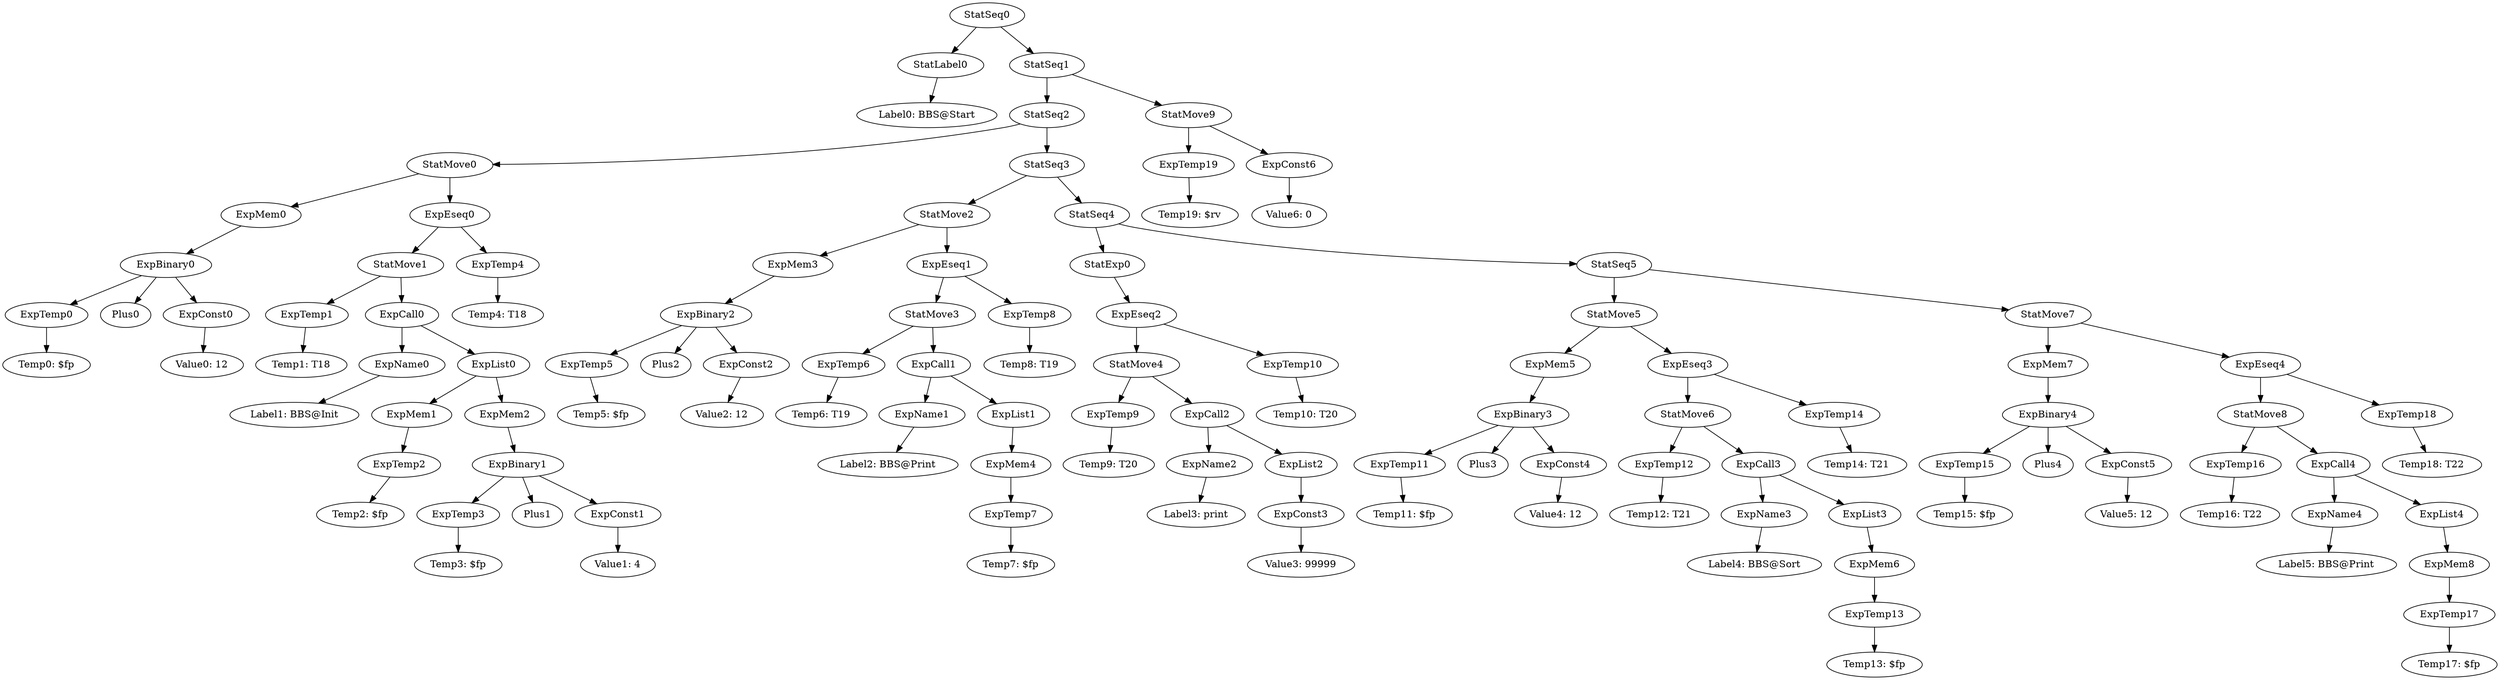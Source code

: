 digraph {
	ordering = out;
	StatMove9 -> ExpTemp19;
	StatMove9 -> ExpConst6;
	StatSeq1 -> StatSeq2;
	StatSeq1 -> StatMove9;
	ExpMem8 -> ExpTemp17;
	ExpTemp17 -> "Temp17: $fp";
	ExpCall4 -> ExpName4;
	ExpCall4 -> ExpList4;
	ExpTemp16 -> "Temp16: T22";
	StatMove7 -> ExpMem7;
	StatMove7 -> ExpEseq4;
	StatSeq5 -> StatMove5;
	StatSeq5 -> StatMove7;
	ExpTemp14 -> "Temp14: T21";
	ExpList3 -> ExpMem6;
	ExpMem6 -> ExpTemp13;
	ExpTemp13 -> "Temp13: $fp";
	ExpConst5 -> "Value5: 12";
	StatMove5 -> ExpMem5;
	StatMove5 -> ExpEseq3;
	ExpConst4 -> "Value4: 12";
	ExpTemp5 -> "Temp5: $fp";
	ExpTemp1 -> "Temp1: T18";
	ExpName2 -> "Label3: print";
	StatSeq2 -> StatMove0;
	StatSeq2 -> StatSeq3;
	ExpEseq0 -> StatMove1;
	ExpEseq0 -> ExpTemp4;
	ExpList0 -> ExpMem1;
	ExpList0 -> ExpMem2;
	ExpTemp2 -> "Temp2: $fp";
	ExpTemp10 -> "Temp10: T20";
	ExpTemp4 -> "Temp4: T18";
	ExpCall0 -> ExpName0;
	ExpCall0 -> ExpList0;
	ExpTemp12 -> "Temp12: T21";
	ExpMem2 -> ExpBinary1;
	StatSeq4 -> StatExp0;
	StatSeq4 -> StatSeq5;
	ExpList4 -> ExpMem8;
	ExpBinary0 -> ExpTemp0;
	ExpBinary0 -> Plus0;
	ExpBinary0 -> ExpConst0;
	ExpName4 -> "Label5: BBS@Print";
	ExpMem4 -> ExpTemp7;
	StatMove8 -> ExpTemp16;
	StatMove8 -> ExpCall4;
	StatMove0 -> ExpMem0;
	StatMove0 -> ExpEseq0;
	ExpEseq3 -> StatMove6;
	ExpEseq3 -> ExpTemp14;
	ExpTemp7 -> "Temp7: $fp";
	ExpTemp0 -> "Temp0: $fp";
	ExpTemp3 -> "Temp3: $fp";
	ExpConst6 -> "Value6: 0";
	ExpMem1 -> ExpTemp2;
	ExpBinary4 -> ExpTemp15;
	ExpBinary4 -> Plus4;
	ExpBinary4 -> ExpConst5;
	ExpConst0 -> "Value0: 12";
	ExpMem0 -> ExpBinary0;
	ExpCall3 -> ExpName3;
	ExpCall3 -> ExpList3;
	ExpBinary1 -> ExpTemp3;
	ExpBinary1 -> Plus1;
	ExpBinary1 -> ExpConst1;
	ExpList1 -> ExpMem4;
	StatMove4 -> ExpTemp9;
	StatMove4 -> ExpCall2;
	ExpConst1 -> "Value1: 4";
	StatMove1 -> ExpTemp1;
	StatMove1 -> ExpCall0;
	ExpTemp18 -> "Temp18: T22";
	ExpTemp8 -> "Temp8: T19";
	ExpName0 -> "Label1: BBS@Init";
	ExpMem5 -> ExpBinary3;
	StatLabel0 -> "Label0: BBS@Start";
	ExpBinary2 -> ExpTemp5;
	ExpBinary2 -> Plus2;
	ExpBinary2 -> ExpConst2;
	ExpBinary3 -> ExpTemp11;
	ExpBinary3 -> Plus3;
	ExpBinary3 -> ExpConst4;
	ExpConst2 -> "Value2: 12";
	ExpEseq4 -> StatMove8;
	ExpEseq4 -> ExpTemp18;
	ExpCall2 -> ExpName2;
	ExpCall2 -> ExpList2;
	ExpMem3 -> ExpBinary2;
	ExpName3 -> "Label4: BBS@Sort";
	ExpEseq2 -> StatMove4;
	ExpEseq2 -> ExpTemp10;
	ExpTemp19 -> "Temp19: $rv";
	StatMove2 -> ExpMem3;
	StatMove2 -> ExpEseq1;
	StatMove6 -> ExpTemp12;
	StatMove6 -> ExpCall3;
	ExpTemp6 -> "Temp6: T19";
	StatMove3 -> ExpTemp6;
	StatMove3 -> ExpCall1;
	ExpTemp15 -> "Temp15: $fp";
	ExpEseq1 -> StatMove3;
	ExpEseq1 -> ExpTemp8;
	ExpName1 -> "Label2: BBS@Print";
	ExpCall1 -> ExpName1;
	ExpCall1 -> ExpList1;
	ExpMem7 -> ExpBinary4;
	StatSeq3 -> StatMove2;
	StatSeq3 -> StatSeq4;
	ExpTemp9 -> "Temp9: T20";
	ExpConst3 -> "Value3: 99999";
	ExpList2 -> ExpConst3;
	ExpTemp11 -> "Temp11: $fp";
	StatSeq0 -> StatLabel0;
	StatSeq0 -> StatSeq1;
	StatExp0 -> ExpEseq2;
}

